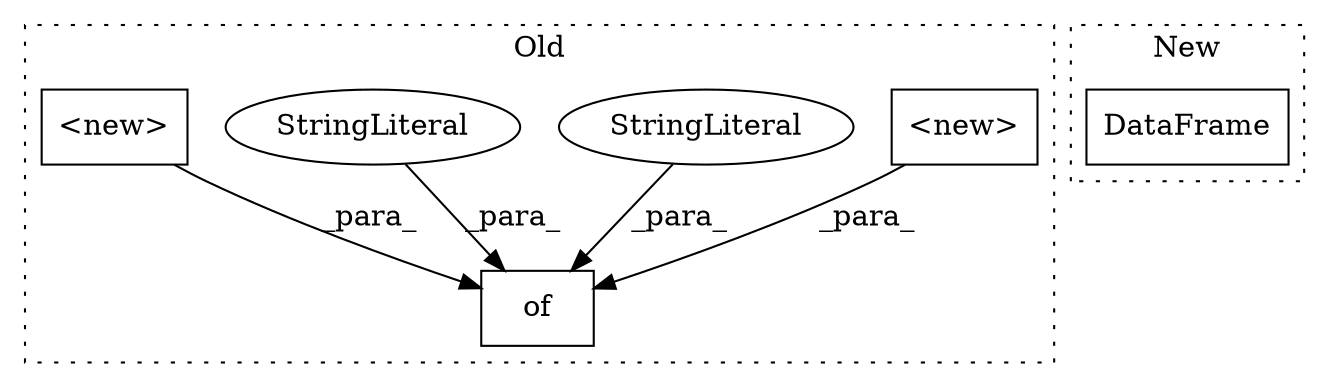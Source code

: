 digraph G {
subgraph cluster0 {
1 [label="<new>" a="14" s="13342" l="24" shape="box"];
3 [label="of" a="32" s="13283,13411" l="3,1" shape="box"];
4 [label="StringLiteral" a="45" s="13367" l="19" shape="ellipse"];
5 [label="StringLiteral" a="45" s="13286" l="10" shape="ellipse"];
6 [label="<new>" a="14" s="13387" l="24" shape="box"];
label = "Old";
style="dotted";
}
subgraph cluster1 {
2 [label="DataFrame" a="32" s="12747,12765" l="10,1" shape="box"];
label = "New";
style="dotted";
}
1 -> 3 [label="_para_"];
4 -> 3 [label="_para_"];
5 -> 3 [label="_para_"];
6 -> 3 [label="_para_"];
}